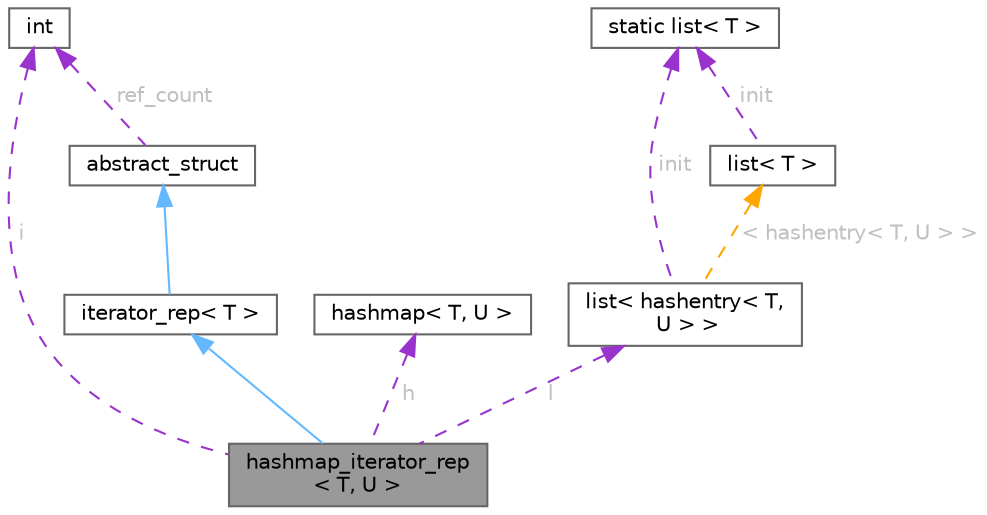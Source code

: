 digraph "hashmap_iterator_rep&lt; T, U &gt;"
{
 // LATEX_PDF_SIZE
  bgcolor="transparent";
  edge [fontname=Helvetica,fontsize=10,labelfontname=Helvetica,labelfontsize=10];
  node [fontname=Helvetica,fontsize=10,shape=box,height=0.2,width=0.4];
  Node1 [id="Node000001",label="hashmap_iterator_rep\l\< T, U \>",height=0.2,width=0.4,color="gray40", fillcolor="grey60", style="filled", fontcolor="black",tooltip=" "];
  Node2 -> Node1 [id="edge1_Node000001_Node000002",dir="back",color="steelblue1",style="solid",tooltip=" "];
  Node2 [id="Node000002",label="iterator_rep\< T \>",height=0.2,width=0.4,color="gray40", fillcolor="white", style="filled",URL="$classiterator__rep.html",tooltip="An abstract base class for iterator implementation."];
  Node3 -> Node2 [id="edge2_Node000002_Node000003",dir="back",color="steelblue1",style="solid",tooltip=" "];
  Node3 [id="Node000003",label="abstract_struct",height=0.2,width=0.4,color="gray40", fillcolor="white", style="filled",URL="$structabstract__struct.html",tooltip="Structure representing an abstract object with a reference count."];
  Node4 -> Node3 [id="edge3_Node000003_Node000004",dir="back",color="darkorchid3",style="dashed",tooltip=" ",label=" ref_count",fontcolor="grey" ];
  Node4 [id="Node000004",label="int",height=0.2,width=0.4,color="gray40", fillcolor="white", style="filled",tooltip=" "];
  Node5 -> Node1 [id="edge4_Node000001_Node000005",dir="back",color="darkorchid3",style="dashed",tooltip=" ",label=" h",fontcolor="grey" ];
  Node5 [id="Node000005",label="hashmap\< T, U \>",height=0.2,width=0.4,color="gray40", fillcolor="white", style="filled",tooltip=" "];
  Node4 -> Node1 [id="edge5_Node000001_Node000004",dir="back",color="darkorchid3",style="dashed",tooltip=" ",label=" i",fontcolor="grey" ];
  Node6 -> Node1 [id="edge6_Node000001_Node000006",dir="back",color="darkorchid3",style="dashed",tooltip=" ",label=" l",fontcolor="grey" ];
  Node6 [id="Node000006",label="list\< hashentry\< T,\l U \> \>",height=0.2,width=0.4,color="gray40", fillcolor="white", style="filled",URL="$classlist.html",tooltip=" "];
  Node7 -> Node6 [id="edge7_Node000006_Node000007",dir="back",color="darkorchid3",style="dashed",tooltip=" ",label=" init",fontcolor="grey" ];
  Node7 [id="Node000007",label="static list\< T \>",height=0.2,width=0.4,color="gray40", fillcolor="white", style="filled",tooltip=" "];
  Node8 -> Node6 [id="edge8_Node000006_Node000008",dir="back",color="orange",style="dashed",tooltip=" ",label=" \< hashentry\< T, U \> \>",fontcolor="grey" ];
  Node8 [id="Node000008",label="list\< T \>",height=0.2,width=0.4,color="gray40", fillcolor="white", style="filled",URL="$classlist.html",tooltip="The list class represents a linked list."];
  Node7 -> Node8 [id="edge9_Node000008_Node000007",dir="back",color="darkorchid3",style="dashed",tooltip=" ",label=" init",fontcolor="grey" ];
}

